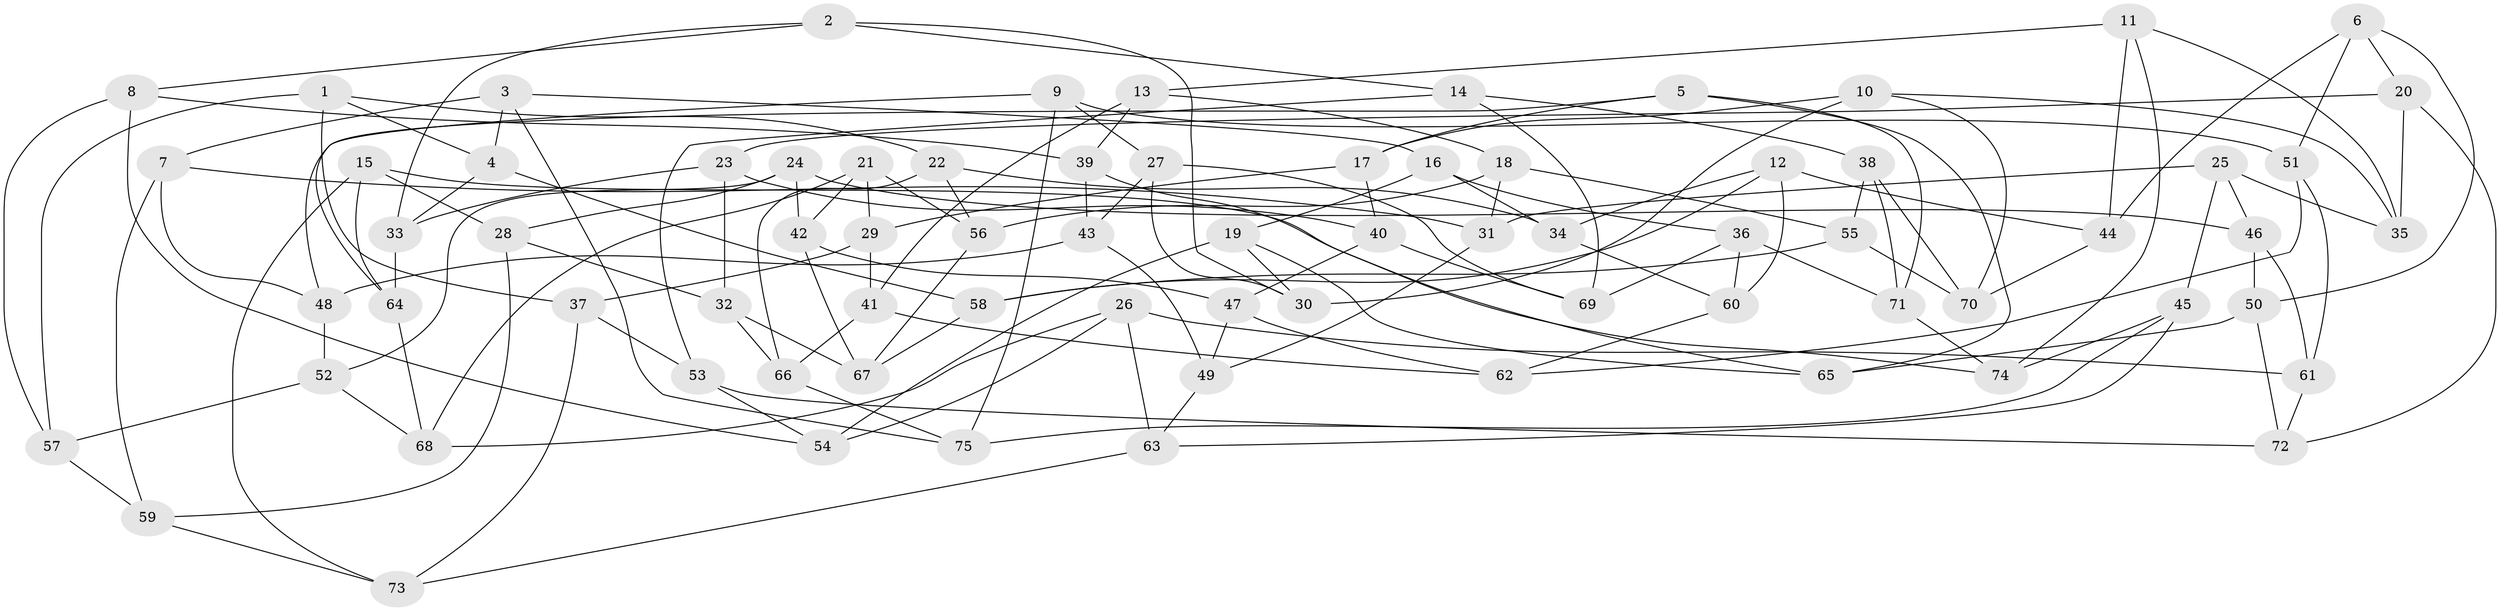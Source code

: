 // coarse degree distribution, {4: 0.1, 6: 0.4, 5: 0.26666666666666666, 9: 0.03333333333333333, 7: 0.1, 8: 0.1}
// Generated by graph-tools (version 1.1) at 2025/38/03/04/25 23:38:18]
// undirected, 75 vertices, 150 edges
graph export_dot {
  node [color=gray90,style=filled];
  1;
  2;
  3;
  4;
  5;
  6;
  7;
  8;
  9;
  10;
  11;
  12;
  13;
  14;
  15;
  16;
  17;
  18;
  19;
  20;
  21;
  22;
  23;
  24;
  25;
  26;
  27;
  28;
  29;
  30;
  31;
  32;
  33;
  34;
  35;
  36;
  37;
  38;
  39;
  40;
  41;
  42;
  43;
  44;
  45;
  46;
  47;
  48;
  49;
  50;
  51;
  52;
  53;
  54;
  55;
  56;
  57;
  58;
  59;
  60;
  61;
  62;
  63;
  64;
  65;
  66;
  67;
  68;
  69;
  70;
  71;
  72;
  73;
  74;
  75;
  1 -- 37;
  1 -- 57;
  1 -- 4;
  1 -- 22;
  2 -- 14;
  2 -- 33;
  2 -- 30;
  2 -- 8;
  3 -- 75;
  3 -- 7;
  3 -- 16;
  3 -- 4;
  4 -- 33;
  4 -- 58;
  5 -- 48;
  5 -- 65;
  5 -- 71;
  5 -- 17;
  6 -- 50;
  6 -- 20;
  6 -- 51;
  6 -- 44;
  7 -- 48;
  7 -- 31;
  7 -- 59;
  8 -- 39;
  8 -- 54;
  8 -- 57;
  9 -- 27;
  9 -- 75;
  9 -- 51;
  9 -- 64;
  10 -- 70;
  10 -- 35;
  10 -- 30;
  10 -- 17;
  11 -- 74;
  11 -- 13;
  11 -- 35;
  11 -- 44;
  12 -- 58;
  12 -- 44;
  12 -- 60;
  12 -- 34;
  13 -- 39;
  13 -- 41;
  13 -- 18;
  14 -- 38;
  14 -- 53;
  14 -- 69;
  15 -- 73;
  15 -- 28;
  15 -- 64;
  15 -- 74;
  16 -- 34;
  16 -- 19;
  16 -- 36;
  17 -- 29;
  17 -- 40;
  18 -- 31;
  18 -- 56;
  18 -- 55;
  19 -- 65;
  19 -- 54;
  19 -- 30;
  20 -- 72;
  20 -- 23;
  20 -- 35;
  21 -- 68;
  21 -- 29;
  21 -- 42;
  21 -- 56;
  22 -- 66;
  22 -- 56;
  22 -- 34;
  23 -- 40;
  23 -- 32;
  23 -- 33;
  24 -- 28;
  24 -- 52;
  24 -- 46;
  24 -- 42;
  25 -- 35;
  25 -- 31;
  25 -- 46;
  25 -- 45;
  26 -- 61;
  26 -- 54;
  26 -- 63;
  26 -- 68;
  27 -- 69;
  27 -- 30;
  27 -- 43;
  28 -- 32;
  28 -- 59;
  29 -- 41;
  29 -- 37;
  31 -- 49;
  32 -- 67;
  32 -- 66;
  33 -- 64;
  34 -- 60;
  36 -- 69;
  36 -- 71;
  36 -- 60;
  37 -- 53;
  37 -- 73;
  38 -- 55;
  38 -- 70;
  38 -- 71;
  39 -- 43;
  39 -- 65;
  40 -- 47;
  40 -- 69;
  41 -- 66;
  41 -- 62;
  42 -- 47;
  42 -- 67;
  43 -- 49;
  43 -- 48;
  44 -- 70;
  45 -- 63;
  45 -- 75;
  45 -- 74;
  46 -- 50;
  46 -- 61;
  47 -- 62;
  47 -- 49;
  48 -- 52;
  49 -- 63;
  50 -- 72;
  50 -- 65;
  51 -- 62;
  51 -- 61;
  52 -- 68;
  52 -- 57;
  53 -- 72;
  53 -- 54;
  55 -- 58;
  55 -- 70;
  56 -- 67;
  57 -- 59;
  58 -- 67;
  59 -- 73;
  60 -- 62;
  61 -- 72;
  63 -- 73;
  64 -- 68;
  66 -- 75;
  71 -- 74;
}

